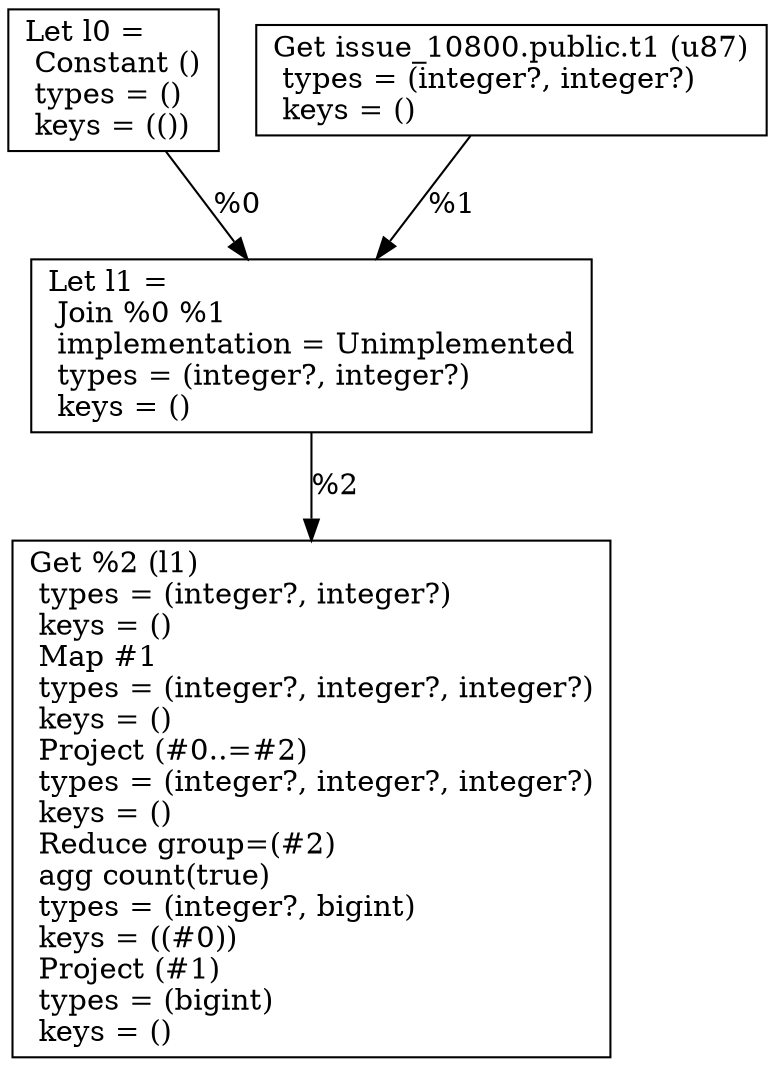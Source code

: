 digraph G {
    node0 [shape = record, label="Let l0 =\l Constant ()\l  types = ()\l  keys = (())\l"]
    node1 [shape = record, label=" Get issue_10800.public.t1 (u87)\l  types = (integer?, integer?)\l  keys = ()\l"]
    node2 [shape = record, label="Let l1 =\l Join %0 %1\l  implementation = Unimplemented\l  types = (integer?, integer?)\l  keys = ()\l"]
    node3 [shape = record, label=" Get %2 (l1)\l  types = (integer?, integer?)\l  keys = ()\l Map #1\l  types = (integer?, integer?, integer?)\l  keys = ()\l Project (#0..=#2)\l  types = (integer?, integer?, integer?)\l  keys = ()\l Reduce group=(#2)\l  agg count(true)\l  types = (integer?, bigint)\l  keys = ((#0))\l Project (#1)\l  types = (bigint)\l  keys = ()\l"]
    node2 -> node3 [label = "%2\l"]
    node1 -> node2 [label = "%1\l"]
    node0 -> node2 [label = "%0\l"]
}
